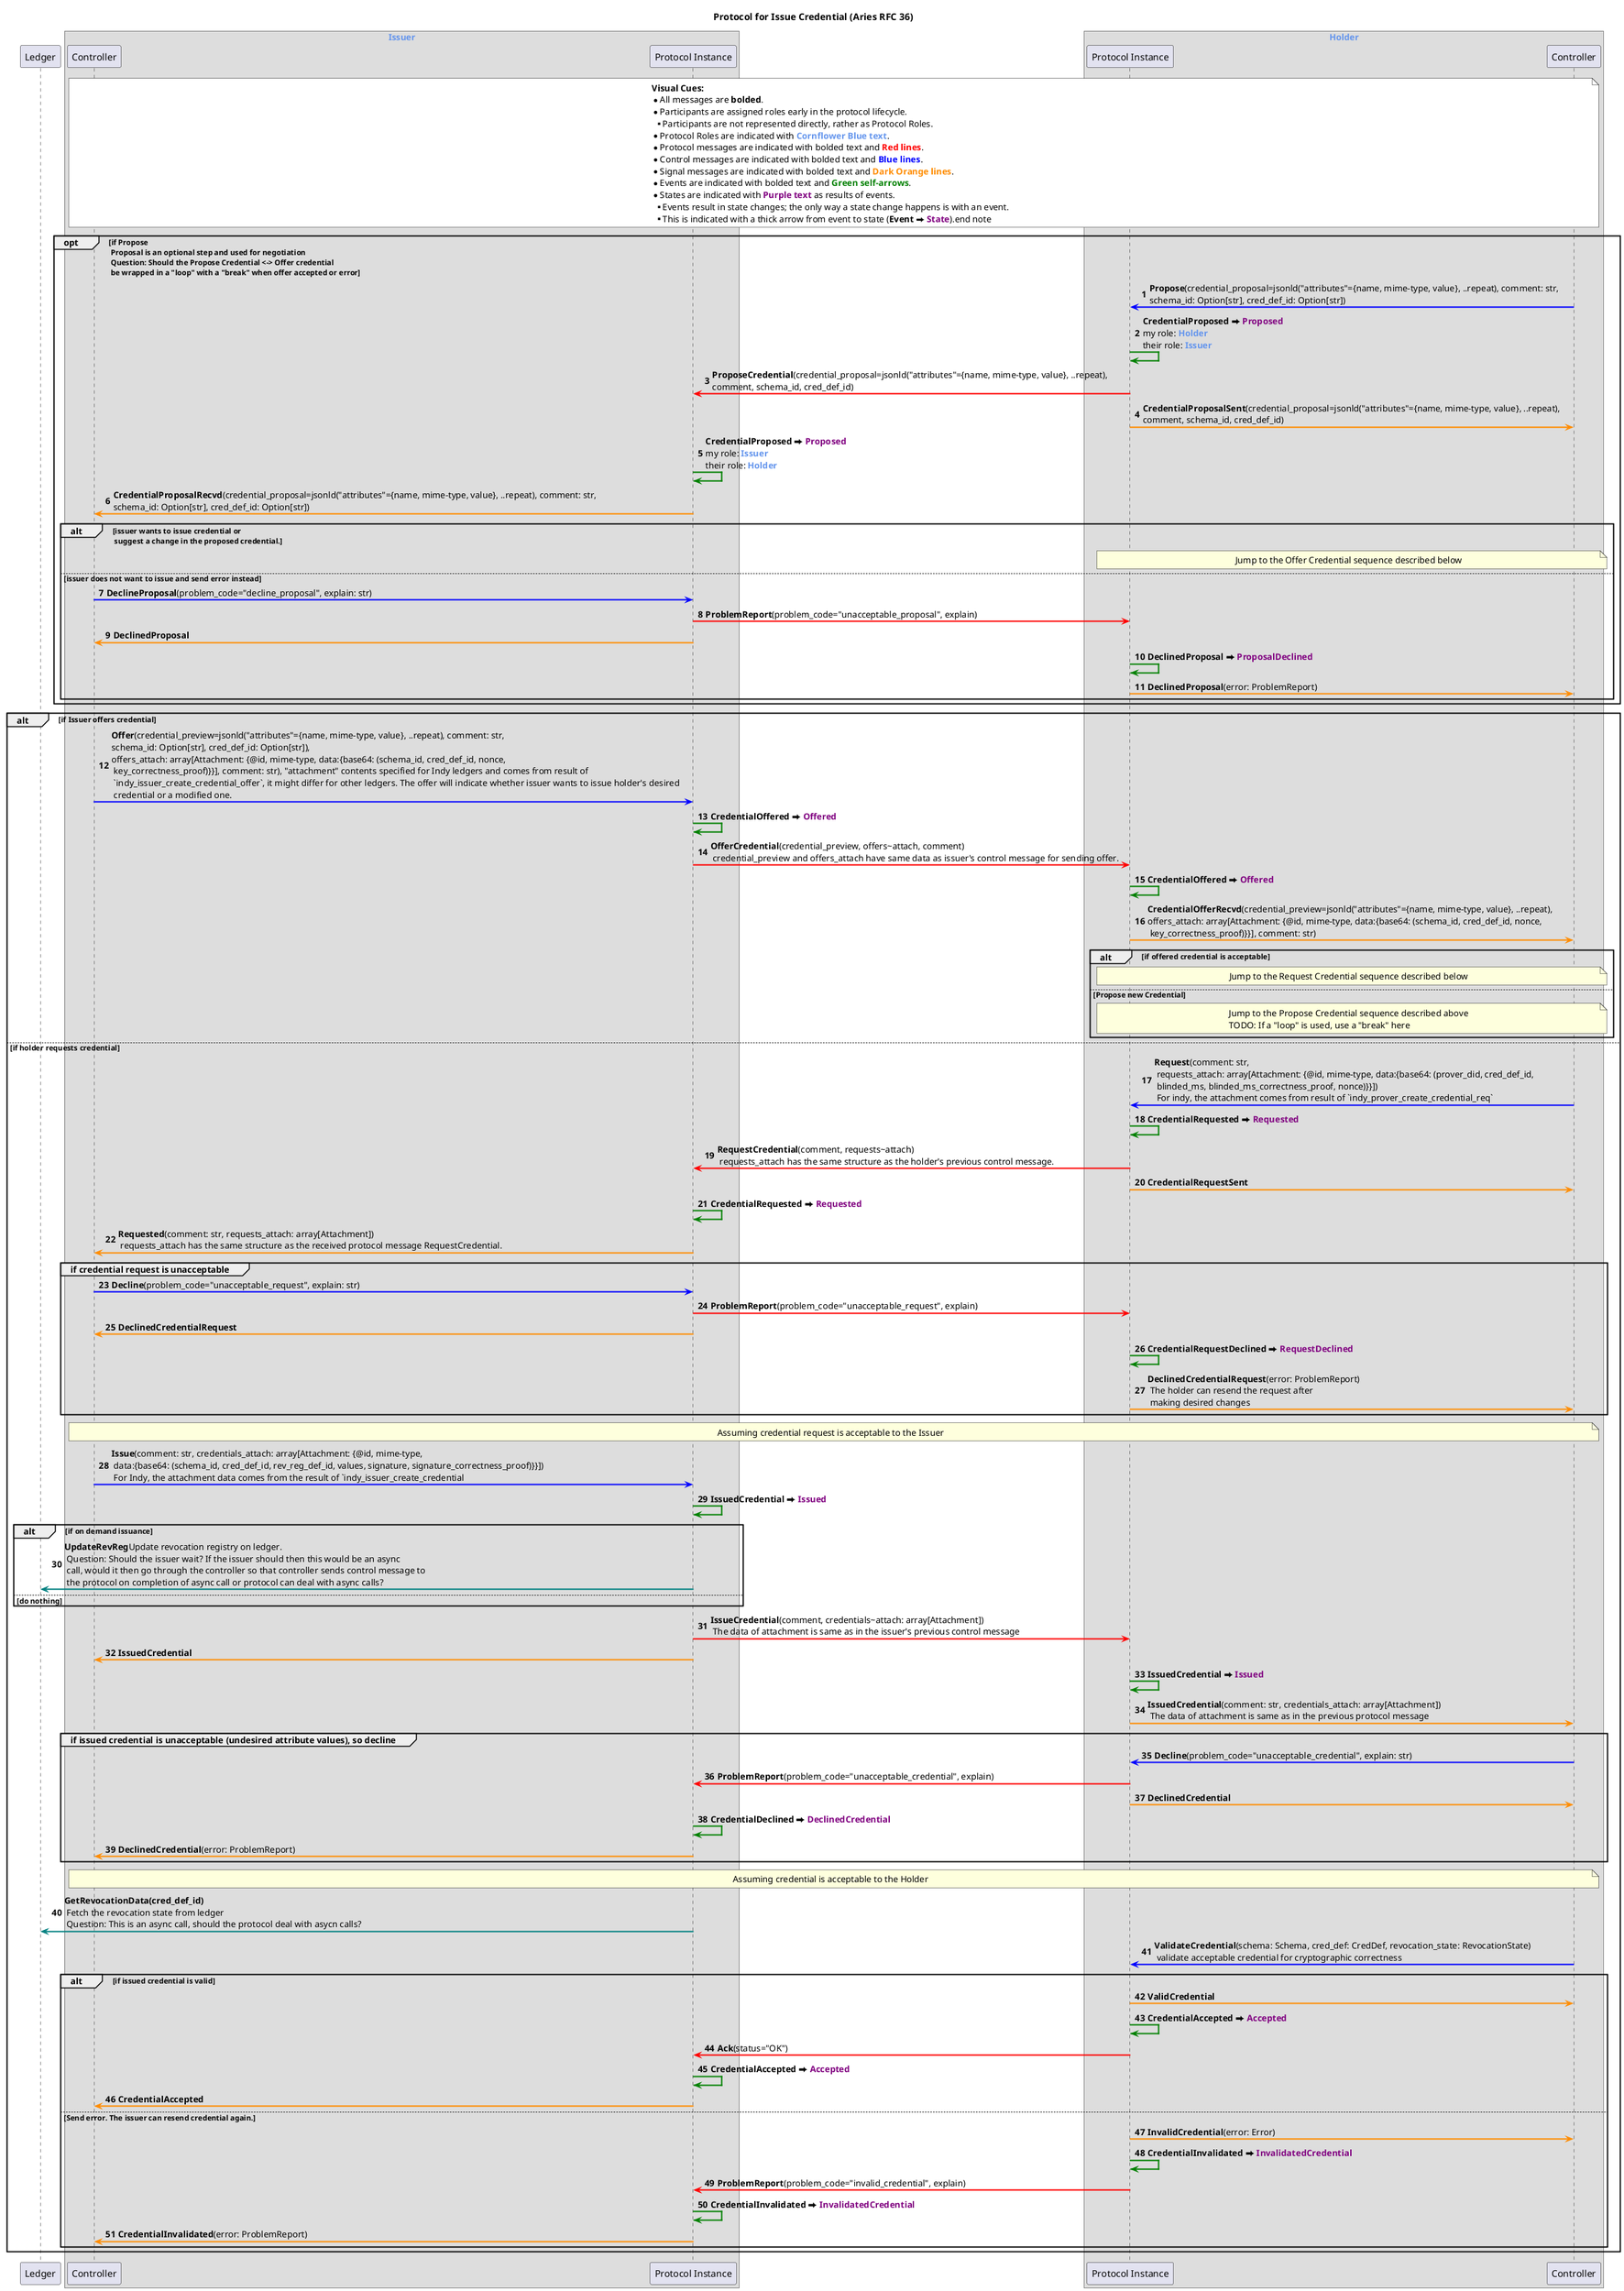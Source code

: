 @startuml

Title Protocol for Issue Credential (Aries RFC 36)

skinparam sequenceArrowThickness 2

participant "Ledger" as l

box <font color=CornflowerBlue>Issuer
  participant "Controller" as c1
  participant "Protocol Instance" as p1
end box


box <font color=CornflowerBlue>Holder
  participant "Protocol Instance" as p2
  participant "Controller" as c2
end box

note over c2,c1 #white
    <b>Visual Cues:
    *All messages are <b>bolded</b>.
    *Participants are assigned roles early in the protocol lifecycle.
    **Participants are not represented directly, rather as Protocol Roles.
    *Protocol Roles are indicated with <b><font color=cornflowerblue>Cornflower Blue text</font></b>.
    *Protocol messages are indicated with bolded text and <b><font color=red>Red lines</font></b>.
    *Control messages are indicated with bolded text and <b><font color=blue>Blue lines</font></b>.
    *Signal messages are indicated with bolded text and <b><font color=darkorange>Dark Orange lines</font></b>.
    *Events are indicated with bolded text and <b><font color=green>Green self-arrows</font></b>.
    *States are indicated with <b><font color=purple>Purple text</font></b> as results of events.
    **Events result in state changes; the only way a state change happens is with an event.
    **This is indicated with a thick arrow from event to state (<b>Event</b> ⮕ <b><font color=purple>State</font></b>).end note
end note


autonumber

opt if Propose \n Proposal is an optional step and used for negotiation \n Question: Should the Propose Credential <-> Offer credential \n be wrapped in a "loop" with a "break" when offer accepted or error
p2 <-[#blue] c2: <b>Propose</b>(credential_proposal=jsonld("attributes"={name, mime-type, value}, ..repeat), comment: str, \nschema_id: Option[str], cred_def_id: Option[str])
p2 [#green]-> p2: <b>CredentialProposed ⮕ <font color=purple>Proposed\nmy role: <b><font color=CornflowerBlue>Holder\ntheir role: <b><font color=CornflowerBlue>Issuer

p2 [#red]-> p1: <b>ProposeCredential</b>(credential_proposal=jsonld("attributes"={name, mime-type, value}, ..repeat), \ncomment, schema_id, cred_def_id)

p2 [#darkorange]-> c2: <b>CredentialProposalSent</b>(credential_proposal=jsonld("attributes"={name, mime-type, value}, ..repeat), \ncomment, schema_id, cred_def_id)

p1 [#green]-> p1: <b>CredentialProposed ⮕ <font color=purple>Proposed\nmy role: <b><font color=CornflowerBlue>Issuer\ntheir role: <b><font color=CornflowerBlue>Holder
p1 [#darkorange]-> c1: <b>CredentialProposalRecvd</b>(credential_proposal=jsonld("attributes"={name, mime-type, value}, ..repeat), comment: str, \nschema_id: Option[str], cred_def_id: Option[str])

alt issuer wants to issue credential or \n suggest a change in the proposed credential.
note over c2,p2
Jump to the Offer Credential sequence described below
end note

else issuer does not want to issue and send error instead
p1 <-[#blue] c1: <b>DeclineProposal</b>(problem_code="decline_proposal", explain: str)
p2 <-[#red] p1: <b>ProblemReport</b>(problem_code="unacceptable_proposal", explain)
p1 [#darkorange]-> c1: <b>DeclinedProposal</b>
p2 [#green]-> p2: <b>DeclinedProposal ⮕ <font color=purple>ProposalDeclined
c2 <-[#darkorange] p2: <b>DeclinedProposal</b>(error: ProblemReport)

end alt
end 

alt if Issuer offers credential
p1 <-[#blue] c1: <b>Offer</b>(credential_preview=jsonld("attributes"={name, mime-type, value}, ..repeat), comment: str, \nschema_id: Option[str], cred_def_id: Option[str]), \noffers_attach: array[Attachment: {@id, mime-type, data:{base64: (schema_id, cred_def_id, nonce, \n key_correctness_proof)}}], comment: str), "attachment" contents specified for Indy ledgers and comes from result of \n `indy_issuer_create_credential_offer`, it might differ for other ledgers. The offer will indicate whether issuer wants to issue holder's desired \n credential or a modified one.
p1 [#green]-> p1: <b>CredentialOffered ⮕ <font color=purple>Offered

p2 <-[#red] p1: <b>OfferCredential</b>(credential_preview, offers~attach, comment)\n credential_preview and offers_attach have same data as issuer's control message for sending offer.
p2 [#green]-> p2: <b>CredentialOffered ⮕ <font color=purple>Offered
p2 [#darkorange]-> c2: <b>CredentialOfferRecvd</b>(credential_preview=jsonld("attributes"={name, mime-type, value}, ..repeat), \noffers_attach: array[Attachment: {@id, mime-type, data:{base64: (schema_id, cred_def_id, nonce, \n key_correctness_proof)}}], comment: str)

alt if offered credential is acceptable
note over c2,p2
Jump to the Request Credential sequence described below
end note

else Propose new Credential
note over c2,p2
Jump to the Propose Credential sequence described above
TODO: If a "loop" is used, use a "break" here
end note

end alt

else if holder requests credential
p2 <-[#blue] c2: <b>Request</b>(comment: str, \n requests_attach: array[Attachment: {@id, mime-type, data:{base64: (prover_did, cred_def_id, \n blinded_ms, blinded_ms_correctness_proof, nonce)}}]) \n For indy, the attachment comes from result of `indy_prover_create_credential_req`
p2 [#green]-> p2: <b>CredentialRequested ⮕ <font color=purple>Requested

p2 [#red]-> p1: <b>RequestCredential</b>(comment, requests~attach)\n requests_attach has the same structure as the holder's previous control message.

p2 [#darkorange]-> c2: <b>CredentialRequestSent

p1 [#green]-> p1: <b>CredentialRequested ⮕ <font color=purple>Requested
p1 [#darkorange]-> c1: <b>Requested</b>(comment: str, requests_attach: array[Attachment])\n requests_attach has the same structure as the received protocol message RequestCredential.

group if credential request is unacceptable
p1 <-[#blue] c1: <b>Decline</b>(problem_code="unacceptable_request", explain: str)
p2 <-[#red] p1: <b>ProblemReport</b>(problem_code="unacceptable_request", explain)
p1 [#darkorange]-> c1: <b>DeclinedCredentialRequest</b>
p2 [#green]-> p2: <b>CredentialRequestDeclined ⮕ <font color=purple>RequestDeclined
c2 <-[#darkorange] p2: <b>DeclinedCredentialRequest</b>(error: ProblemReport) \n The holder can resend the request after \n making desired changes
end

note over c2,c1
Assuming credential request is acceptable to the Issuer
end note

p1 <-[#blue] c1: <b>Issue</b>(comment: str, credentials_attach: array[Attachment: {@id, mime-type, \n data:{base64: (schema_id, cred_def_id, rev_reg_def_id, values, signature, signature_correctness_proof)}}]) \n For Indy, the attachment data comes from the result of `indy_issuer_create_credential
p1 [#green]-> p1: <b>IssuedCredential ⮕ <font color=purple>Issued

alt if on demand issuance
l <-[#teal] p1: <b>UpdateRevReg</b>Update revocation registry on ledger. \n Question: Should the issuer wait? If the issuer should then this would be an async \n call, would it then go through the controller so that controller sends control message to \n the protocol on completion of async call or protocol can deal with async calls?
else do nothing 
end alt

p2 <-[#red] p1: <b>IssueCredential</b>(comment, credentials~attach: array[Attachment]) \n The data of attachment is same as in the issuer's previous control message 

p1 [#darkorange]-> c1: <b>IssuedCredential</b>

p2 [#green]-> p2: <b>IssuedCredential ⮕ <font color=purple>Issued
p2 [#darkorange]-> c2: <b>IssuedCredential</b>(comment: str, credentials_attach: array[Attachment])\n The data of attachment is same as in the previous protocol message 

group if issued credential is unacceptable (undesired attribute values), so decline
p2 <-[#blue] c2: <b>Decline</b>(problem_code="unacceptable_credential", explain: str)
p2 [#red]-> p1: <b>ProblemReport</b>(problem_code="unacceptable_credential", explain)
p2 [#darkorange]-> c2: <b>DeclinedCredential</b>
p1 [#green]-> p1: <b>CredentialDeclined ⮕ <font color=purple>DeclinedCredential
c1 <-[#darkorange] p1: <b>DeclinedCredential</b>(error: ProblemReport)
end

note over c2,c1
Assuming credential is acceptable to the Holder
end note

l <-[#teal] p1: <b>GetRevocationData(cred_def_id)</b> \n Fetch the revocation state from ledger \n Question: This is an async call, should the protocol deal with asycn calls? 
c2 [#blue]-> p2: <b>ValidateCredential</b>(schema: Schema, cred_def: CredDef, revocation_state: RevocationState) \n validate acceptable credential for cryptographic correctness
alt if issued credential is valid
p2 [#darkorange]-> c2: <b>ValidCredential</b>
p2 [#green]-> p2: <b>CredentialAccepted ⮕ <font color=purple>Accepted

p2 [#red]-> p1: <b>Ack</b>(status="OK")

p1 [#green]-> p1: <b>CredentialAccepted ⮕ <font color=purple>Accepted
p1 [#darkorange]-> c1: <b>CredentialAccepted

else Send error. The issuer can resend credential again.
p2 [#darkorange]-> c2: <b>InvalidCredential</b>(error: Error)
p2 [#green]-> p2: <b>CredentialInvalidated ⮕ <font color=purple>InvalidatedCredential
p2 [#red]-> p1: <b>ProblemReport</b>(problem_code="invalid_credential", explain)
p1 [#green]-> p1: <b>CredentialInvalidated ⮕ <font color=purple>InvalidatedCredential
c1 <-[#darkorange] p1: <b>CredentialInvalidated</b>(error: ProblemReport)

end alt

end alt

@enduml
